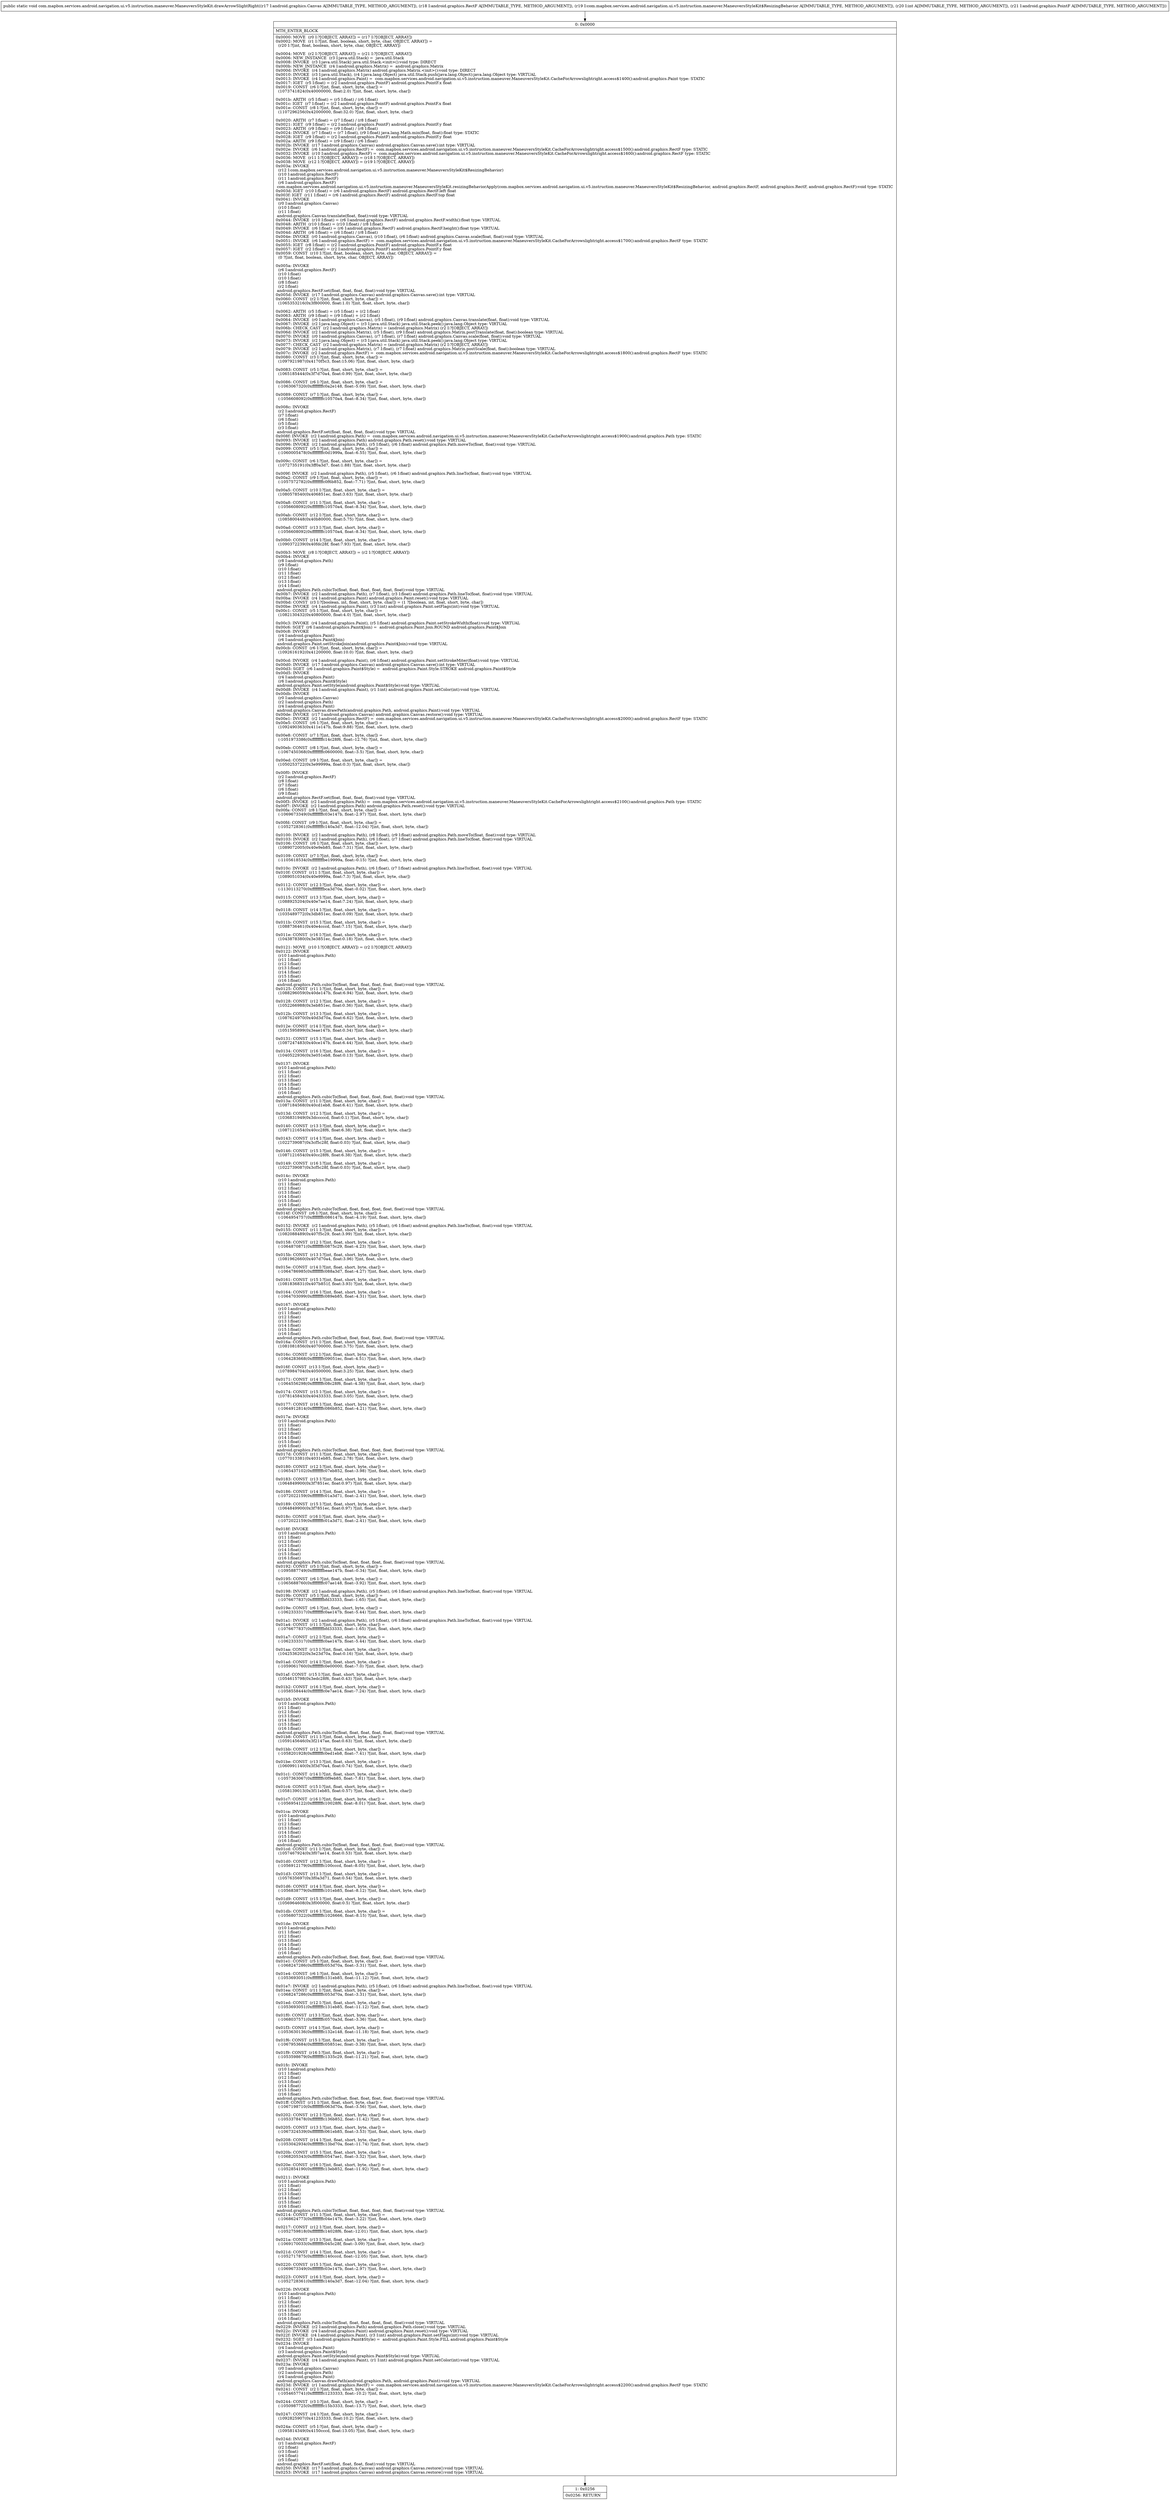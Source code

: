 digraph "CFG forcom.mapbox.services.android.navigation.ui.v5.instruction.maneuver.ManeuversStyleKit.drawArrowSlightRight(Landroid\/graphics\/Canvas;Landroid\/graphics\/RectF;Lcom\/mapbox\/services\/android\/navigation\/ui\/v5\/instruction\/maneuver\/ManeuversStyleKit$ResizingBehavior;ILandroid\/graphics\/PointF;)V" {
Node_0 [shape=record,label="{0\:\ 0x0000|MTH_ENTER_BLOCK\l|0x0000: MOVE  (r0 I:?[OBJECT, ARRAY]) = (r17 I:?[OBJECT, ARRAY]) \l0x0002: MOVE  (r1 I:?[int, float, boolean, short, byte, char, OBJECT, ARRAY]) = \l  (r20 I:?[int, float, boolean, short, byte, char, OBJECT, ARRAY])\l \l0x0004: MOVE  (r2 I:?[OBJECT, ARRAY]) = (r21 I:?[OBJECT, ARRAY]) \l0x0006: NEW_INSTANCE  (r3 I:java.util.Stack) =  java.util.Stack \l0x0008: INVOKE  (r3 I:java.util.Stack) java.util.Stack.\<init\>():void type: DIRECT \l0x000b: NEW_INSTANCE  (r4 I:android.graphics.Matrix) =  android.graphics.Matrix \l0x000d: INVOKE  (r4 I:android.graphics.Matrix) android.graphics.Matrix.\<init\>():void type: DIRECT \l0x0010: INVOKE  (r3 I:java.util.Stack), (r4 I:java.lang.Object) java.util.Stack.push(java.lang.Object):java.lang.Object type: VIRTUAL \l0x0013: INVOKE  (r4 I:android.graphics.Paint) =  com.mapbox.services.android.navigation.ui.v5.instruction.maneuver.ManeuversStyleKit.CacheForArrowslightright.access$1400():android.graphics.Paint type: STATIC \l0x0017: IGET  (r5 I:float) = (r2 I:android.graphics.PointF) android.graphics.PointF.x float \l0x0019: CONST  (r6 I:?[int, float, short, byte, char]) = \l  (1073741824(0x40000000, float:2.0) ?[int, float, short, byte, char])\l \l0x001b: ARITH  (r5 I:float) = (r5 I:float) \/ (r6 I:float) \l0x001c: IGET  (r7 I:float) = (r2 I:android.graphics.PointF) android.graphics.PointF.x float \l0x001e: CONST  (r8 I:?[int, float, short, byte, char]) = \l  (1107296256(0x42000000, float:32.0) ?[int, float, short, byte, char])\l \l0x0020: ARITH  (r7 I:float) = (r7 I:float) \/ (r8 I:float) \l0x0021: IGET  (r9 I:float) = (r2 I:android.graphics.PointF) android.graphics.PointF.y float \l0x0023: ARITH  (r9 I:float) = (r9 I:float) \/ (r8 I:float) \l0x0024: INVOKE  (r7 I:float) = (r7 I:float), (r9 I:float) java.lang.Math.min(float, float):float type: STATIC \l0x0028: IGET  (r9 I:float) = (r2 I:android.graphics.PointF) android.graphics.PointF.y float \l0x002a: ARITH  (r9 I:float) = (r9 I:float) \/ (r6 I:float) \l0x002b: INVOKE  (r17 I:android.graphics.Canvas) android.graphics.Canvas.save():int type: VIRTUAL \l0x002e: INVOKE  (r6 I:android.graphics.RectF) =  com.mapbox.services.android.navigation.ui.v5.instruction.maneuver.ManeuversStyleKit.CacheForArrowslightright.access$1500():android.graphics.RectF type: STATIC \l0x0032: INVOKE  (r10 I:android.graphics.RectF) =  com.mapbox.services.android.navigation.ui.v5.instruction.maneuver.ManeuversStyleKit.CacheForArrowslightright.access$1600():android.graphics.RectF type: STATIC \l0x0036: MOVE  (r11 I:?[OBJECT, ARRAY]) = (r18 I:?[OBJECT, ARRAY]) \l0x0038: MOVE  (r12 I:?[OBJECT, ARRAY]) = (r19 I:?[OBJECT, ARRAY]) \l0x003a: INVOKE  \l  (r12 I:com.mapbox.services.android.navigation.ui.v5.instruction.maneuver.ManeuversStyleKit$ResizingBehavior)\l  (r10 I:android.graphics.RectF)\l  (r11 I:android.graphics.RectF)\l  (r6 I:android.graphics.RectF)\l com.mapbox.services.android.navigation.ui.v5.instruction.maneuver.ManeuversStyleKit.resizingBehaviorApply(com.mapbox.services.android.navigation.ui.v5.instruction.maneuver.ManeuversStyleKit$ResizingBehavior, android.graphics.RectF, android.graphics.RectF, android.graphics.RectF):void type: STATIC \l0x003d: IGET  (r10 I:float) = (r6 I:android.graphics.RectF) android.graphics.RectF.left float \l0x003f: IGET  (r11 I:float) = (r6 I:android.graphics.RectF) android.graphics.RectF.top float \l0x0041: INVOKE  \l  (r0 I:android.graphics.Canvas)\l  (r10 I:float)\l  (r11 I:float)\l android.graphics.Canvas.translate(float, float):void type: VIRTUAL \l0x0044: INVOKE  (r10 I:float) = (r6 I:android.graphics.RectF) android.graphics.RectF.width():float type: VIRTUAL \l0x0048: ARITH  (r10 I:float) = (r10 I:float) \/ (r8 I:float) \l0x0049: INVOKE  (r6 I:float) = (r6 I:android.graphics.RectF) android.graphics.RectF.height():float type: VIRTUAL \l0x004d: ARITH  (r6 I:float) = (r6 I:float) \/ (r8 I:float) \l0x004e: INVOKE  (r0 I:android.graphics.Canvas), (r10 I:float), (r6 I:float) android.graphics.Canvas.scale(float, float):void type: VIRTUAL \l0x0051: INVOKE  (r6 I:android.graphics.RectF) =  com.mapbox.services.android.navigation.ui.v5.instruction.maneuver.ManeuversStyleKit.CacheForArrowslightright.access$1700():android.graphics.RectF type: STATIC \l0x0055: IGET  (r8 I:float) = (r2 I:android.graphics.PointF) android.graphics.PointF.x float \l0x0057: IGET  (r2 I:float) = (r2 I:android.graphics.PointF) android.graphics.PointF.y float \l0x0059: CONST  (r10 I:?[int, float, boolean, short, byte, char, OBJECT, ARRAY]) = \l  (0 ?[int, float, boolean, short, byte, char, OBJECT, ARRAY])\l \l0x005a: INVOKE  \l  (r6 I:android.graphics.RectF)\l  (r10 I:float)\l  (r10 I:float)\l  (r8 I:float)\l  (r2 I:float)\l android.graphics.RectF.set(float, float, float, float):void type: VIRTUAL \l0x005d: INVOKE  (r17 I:android.graphics.Canvas) android.graphics.Canvas.save():int type: VIRTUAL \l0x0060: CONST  (r2 I:?[int, float, short, byte, char]) = \l  (1065353216(0x3f800000, float:1.0) ?[int, float, short, byte, char])\l \l0x0062: ARITH  (r5 I:float) = (r5 I:float) + (r2 I:float) \l0x0063: ARITH  (r9 I:float) = (r9 I:float) + (r2 I:float) \l0x0064: INVOKE  (r0 I:android.graphics.Canvas), (r5 I:float), (r9 I:float) android.graphics.Canvas.translate(float, float):void type: VIRTUAL \l0x0067: INVOKE  (r2 I:java.lang.Object) = (r3 I:java.util.Stack) java.util.Stack.peek():java.lang.Object type: VIRTUAL \l0x006b: CHECK_CAST  (r2 I:android.graphics.Matrix) = (android.graphics.Matrix) (r2 I:?[OBJECT, ARRAY]) \l0x006d: INVOKE  (r2 I:android.graphics.Matrix), (r5 I:float), (r9 I:float) android.graphics.Matrix.postTranslate(float, float):boolean type: VIRTUAL \l0x0070: INVOKE  (r0 I:android.graphics.Canvas), (r7 I:float), (r7 I:float) android.graphics.Canvas.scale(float, float):void type: VIRTUAL \l0x0073: INVOKE  (r2 I:java.lang.Object) = (r3 I:java.util.Stack) java.util.Stack.peek():java.lang.Object type: VIRTUAL \l0x0077: CHECK_CAST  (r2 I:android.graphics.Matrix) = (android.graphics.Matrix) (r2 I:?[OBJECT, ARRAY]) \l0x0079: INVOKE  (r2 I:android.graphics.Matrix), (r7 I:float), (r7 I:float) android.graphics.Matrix.postScale(float, float):boolean type: VIRTUAL \l0x007c: INVOKE  (r2 I:android.graphics.RectF) =  com.mapbox.services.android.navigation.ui.v5.instruction.maneuver.ManeuversStyleKit.CacheForArrowslightright.access$1800():android.graphics.RectF type: STATIC \l0x0080: CONST  (r3 I:?[int, float, short, byte, char]) = \l  (1097921987(0x4170f5c3, float:15.06) ?[int, float, short, byte, char])\l \l0x0083: CONST  (r5 I:?[int, float, short, byte, char]) = \l  (1065185444(0x3f7d70a4, float:0.99) ?[int, float, short, byte, char])\l \l0x0086: CONST  (r6 I:?[int, float, short, byte, char]) = \l  (\-1063067320(0xffffffffc0a2e148, float:\-5.09) ?[int, float, short, byte, char])\l \l0x0089: CONST  (r7 I:?[int, float, short, byte, char]) = \l  (\-1056608092(0xffffffffc10570a4, float:\-8.34) ?[int, float, short, byte, char])\l \l0x008c: INVOKE  \l  (r2 I:android.graphics.RectF)\l  (r7 I:float)\l  (r6 I:float)\l  (r5 I:float)\l  (r3 I:float)\l android.graphics.RectF.set(float, float, float, float):void type: VIRTUAL \l0x008f: INVOKE  (r2 I:android.graphics.Path) =  com.mapbox.services.android.navigation.ui.v5.instruction.maneuver.ManeuversStyleKit.CacheForArrowslightright.access$1900():android.graphics.Path type: STATIC \l0x0093: INVOKE  (r2 I:android.graphics.Path) android.graphics.Path.reset():void type: VIRTUAL \l0x0096: INVOKE  (r2 I:android.graphics.Path), (r5 I:float), (r6 I:float) android.graphics.Path.moveTo(float, float):void type: VIRTUAL \l0x0099: CONST  (r5 I:?[int, float, short, byte, char]) = \l  (\-1060005478(0xffffffffc0d1999a, float:\-6.55) ?[int, float, short, byte, char])\l \l0x009c: CONST  (r6 I:?[int, float, short, byte, char]) = \l  (1072735191(0x3ff0a3d7, float:1.88) ?[int, float, short, byte, char])\l \l0x009f: INVOKE  (r2 I:android.graphics.Path), (r5 I:float), (r6 I:float) android.graphics.Path.lineTo(float, float):void type: VIRTUAL \l0x00a2: CONST  (r9 I:?[int, float, short, byte, char]) = \l  (\-1057572782(0xffffffffc0f6b852, float:\-7.71) ?[int, float, short, byte, char])\l \l0x00a5: CONST  (r10 I:?[int, float, short, byte, char]) = \l  (1080578540(0x406851ec, float:3.63) ?[int, float, short, byte, char])\l \l0x00a8: CONST  (r11 I:?[int, float, short, byte, char]) = \l  (\-1056608092(0xffffffffc10570a4, float:\-8.34) ?[int, float, short, byte, char])\l \l0x00ab: CONST  (r12 I:?[int, float, short, byte, char]) = \l  (1085800448(0x40b80000, float:5.75) ?[int, float, short, byte, char])\l \l0x00ad: CONST  (r13 I:?[int, float, short, byte, char]) = \l  (\-1056608092(0xffffffffc10570a4, float:\-8.34) ?[int, float, short, byte, char])\l \l0x00b0: CONST  (r14 I:?[int, float, short, byte, char]) = \l  (1090372239(0x40fdc28f, float:7.93) ?[int, float, short, byte, char])\l \l0x00b3: MOVE  (r8 I:?[OBJECT, ARRAY]) = (r2 I:?[OBJECT, ARRAY]) \l0x00b4: INVOKE  \l  (r8 I:android.graphics.Path)\l  (r9 I:float)\l  (r10 I:float)\l  (r11 I:float)\l  (r12 I:float)\l  (r13 I:float)\l  (r14 I:float)\l android.graphics.Path.cubicTo(float, float, float, float, float, float):void type: VIRTUAL \l0x00b7: INVOKE  (r2 I:android.graphics.Path), (r7 I:float), (r3 I:float) android.graphics.Path.lineTo(float, float):void type: VIRTUAL \l0x00ba: INVOKE  (r4 I:android.graphics.Paint) android.graphics.Paint.reset():void type: VIRTUAL \l0x00bd: CONST  (r3 I:?[boolean, int, float, short, byte, char]) = (1 ?[boolean, int, float, short, byte, char]) \l0x00be: INVOKE  (r4 I:android.graphics.Paint), (r3 I:int) android.graphics.Paint.setFlags(int):void type: VIRTUAL \l0x00c1: CONST  (r5 I:?[int, float, short, byte, char]) = \l  (1082130432(0x40800000, float:4.0) ?[int, float, short, byte, char])\l \l0x00c3: INVOKE  (r4 I:android.graphics.Paint), (r5 I:float) android.graphics.Paint.setStrokeWidth(float):void type: VIRTUAL \l0x00c6: SGET  (r6 I:android.graphics.Paint$Join) =  android.graphics.Paint.Join.ROUND android.graphics.Paint$Join \l0x00c8: INVOKE  \l  (r4 I:android.graphics.Paint)\l  (r6 I:android.graphics.Paint$Join)\l android.graphics.Paint.setStrokeJoin(android.graphics.Paint$Join):void type: VIRTUAL \l0x00cb: CONST  (r6 I:?[int, float, short, byte, char]) = \l  (1092616192(0x41200000, float:10.0) ?[int, float, short, byte, char])\l \l0x00cd: INVOKE  (r4 I:android.graphics.Paint), (r6 I:float) android.graphics.Paint.setStrokeMiter(float):void type: VIRTUAL \l0x00d0: INVOKE  (r17 I:android.graphics.Canvas) android.graphics.Canvas.save():int type: VIRTUAL \l0x00d3: SGET  (r6 I:android.graphics.Paint$Style) =  android.graphics.Paint.Style.STROKE android.graphics.Paint$Style \l0x00d5: INVOKE  \l  (r4 I:android.graphics.Paint)\l  (r6 I:android.graphics.Paint$Style)\l android.graphics.Paint.setStyle(android.graphics.Paint$Style):void type: VIRTUAL \l0x00d8: INVOKE  (r4 I:android.graphics.Paint), (r1 I:int) android.graphics.Paint.setColor(int):void type: VIRTUAL \l0x00db: INVOKE  \l  (r0 I:android.graphics.Canvas)\l  (r2 I:android.graphics.Path)\l  (r4 I:android.graphics.Paint)\l android.graphics.Canvas.drawPath(android.graphics.Path, android.graphics.Paint):void type: VIRTUAL \l0x00de: INVOKE  (r17 I:android.graphics.Canvas) android.graphics.Canvas.restore():void type: VIRTUAL \l0x00e1: INVOKE  (r2 I:android.graphics.RectF) =  com.mapbox.services.android.navigation.ui.v5.instruction.maneuver.ManeuversStyleKit.CacheForArrowslightright.access$2000():android.graphics.RectF type: STATIC \l0x00e5: CONST  (r6 I:?[int, float, short, byte, char]) = \l  (1092490363(0x411e147b, float:9.88) ?[int, float, short, byte, char])\l \l0x00e8: CONST  (r7 I:?[int, float, short, byte, char]) = \l  (\-1051973386(0xffffffffc14c28f6, float:\-12.76) ?[int, float, short, byte, char])\l \l0x00eb: CONST  (r8 I:?[int, float, short, byte, char]) = \l  (\-1067450368(0xffffffffc0600000, float:\-3.5) ?[int, float, short, byte, char])\l \l0x00ed: CONST  (r9 I:?[int, float, short, byte, char]) = \l  (1050253722(0x3e99999a, float:0.3) ?[int, float, short, byte, char])\l \l0x00f0: INVOKE  \l  (r2 I:android.graphics.RectF)\l  (r8 I:float)\l  (r7 I:float)\l  (r6 I:float)\l  (r9 I:float)\l android.graphics.RectF.set(float, float, float, float):void type: VIRTUAL \l0x00f3: INVOKE  (r2 I:android.graphics.Path) =  com.mapbox.services.android.navigation.ui.v5.instruction.maneuver.ManeuversStyleKit.CacheForArrowslightright.access$2100():android.graphics.Path type: STATIC \l0x00f7: INVOKE  (r2 I:android.graphics.Path) android.graphics.Path.reset():void type: VIRTUAL \l0x00fa: CONST  (r8 I:?[int, float, short, byte, char]) = \l  (\-1069673349(0xffffffffc03e147b, float:\-2.97) ?[int, float, short, byte, char])\l \l0x00fd: CONST  (r9 I:?[int, float, short, byte, char]) = \l  (\-1052728361(0xffffffffc140a3d7, float:\-12.04) ?[int, float, short, byte, char])\l \l0x0100: INVOKE  (r2 I:android.graphics.Path), (r8 I:float), (r9 I:float) android.graphics.Path.moveTo(float, float):void type: VIRTUAL \l0x0103: INVOKE  (r2 I:android.graphics.Path), (r6 I:float), (r7 I:float) android.graphics.Path.lineTo(float, float):void type: VIRTUAL \l0x0106: CONST  (r6 I:?[int, float, short, byte, char]) = \l  (1089072005(0x40e9eb85, float:7.31) ?[int, float, short, byte, char])\l \l0x0109: CONST  (r7 I:?[int, float, short, byte, char]) = \l  (\-1105618534(0xffffffffbe19999a, float:\-0.15) ?[int, float, short, byte, char])\l \l0x010c: INVOKE  (r2 I:android.graphics.Path), (r6 I:float), (r7 I:float) android.graphics.Path.lineTo(float, float):void type: VIRTUAL \l0x010f: CONST  (r11 I:?[int, float, short, byte, char]) = \l  (1089051034(0x40e9999a, float:7.3) ?[int, float, short, byte, char])\l \l0x0112: CONST  (r12 I:?[int, float, short, byte, char]) = \l  (\-1130113270(0xffffffffbca3d70a, float:\-0.02) ?[int, float, short, byte, char])\l \l0x0115: CONST  (r13 I:?[int, float, short, byte, char]) = \l  (1088925204(0x40e7ae14, float:7.24) ?[int, float, short, byte, char])\l \l0x0118: CONST  (r14 I:?[int, float, short, byte, char]) = \l  (1035489772(0x3db851ec, float:0.09) ?[int, float, short, byte, char])\l \l0x011b: CONST  (r15 I:?[int, float, short, byte, char]) = \l  (1088736461(0x40e4cccd, float:7.15) ?[int, float, short, byte, char])\l \l0x011e: CONST  (r16 I:?[int, float, short, byte, char]) = \l  (1043878380(0x3e3851ec, float:0.18) ?[int, float, short, byte, char])\l \l0x0121: MOVE  (r10 I:?[OBJECT, ARRAY]) = (r2 I:?[OBJECT, ARRAY]) \l0x0122: INVOKE  \l  (r10 I:android.graphics.Path)\l  (r11 I:float)\l  (r12 I:float)\l  (r13 I:float)\l  (r14 I:float)\l  (r15 I:float)\l  (r16 I:float)\l android.graphics.Path.cubicTo(float, float, float, float, float, float):void type: VIRTUAL \l0x0125: CONST  (r11 I:?[int, float, short, byte, char]) = \l  (1088296059(0x40de147b, float:6.94) ?[int, float, short, byte, char])\l \l0x0128: CONST  (r12 I:?[int, float, short, byte, char]) = \l  (1052266988(0x3eb851ec, float:0.36) ?[int, float, short, byte, char])\l \l0x012b: CONST  (r13 I:?[int, float, short, byte, char]) = \l  (1087624970(0x40d3d70a, float:6.62) ?[int, float, short, byte, char])\l \l0x012e: CONST  (r14 I:?[int, float, short, byte, char]) = \l  (1051595899(0x3eae147b, float:0.34) ?[int, float, short, byte, char])\l \l0x0131: CONST  (r15 I:?[int, float, short, byte, char]) = \l  (1087247483(0x40ce147b, float:6.44) ?[int, float, short, byte, char])\l \l0x0134: CONST  (r16 I:?[int, float, short, byte, char]) = \l  (1040522936(0x3e051eb8, float:0.13) ?[int, float, short, byte, char])\l \l0x0137: INVOKE  \l  (r10 I:android.graphics.Path)\l  (r11 I:float)\l  (r12 I:float)\l  (r13 I:float)\l  (r14 I:float)\l  (r15 I:float)\l  (r16 I:float)\l android.graphics.Path.cubicTo(float, float, float, float, float, float):void type: VIRTUAL \l0x013a: CONST  (r11 I:?[int, float, short, byte, char]) = \l  (1087184568(0x40cd1eb8, float:6.41) ?[int, float, short, byte, char])\l \l0x013d: CONST  (r12 I:?[int, float, short, byte, char]) = \l  (1036831949(0x3dcccccd, float:0.1) ?[int, float, short, byte, char])\l \l0x0140: CONST  (r13 I:?[int, float, short, byte, char]) = \l  (1087121654(0x40cc28f6, float:6.38) ?[int, float, short, byte, char])\l \l0x0143: CONST  (r14 I:?[int, float, short, byte, char]) = \l  (1022739087(0x3cf5c28f, float:0.03) ?[int, float, short, byte, char])\l \l0x0146: CONST  (r15 I:?[int, float, short, byte, char]) = \l  (1087121654(0x40cc28f6, float:6.38) ?[int, float, short, byte, char])\l \l0x0149: CONST  (r16 I:?[int, float, short, byte, char]) = \l  (1022739087(0x3cf5c28f, float:0.03) ?[int, float, short, byte, char])\l \l0x014c: INVOKE  \l  (r10 I:android.graphics.Path)\l  (r11 I:float)\l  (r12 I:float)\l  (r13 I:float)\l  (r14 I:float)\l  (r15 I:float)\l  (r16 I:float)\l android.graphics.Path.cubicTo(float, float, float, float, float, float):void type: VIRTUAL \l0x014f: CONST  (r6 I:?[int, float, short, byte, char]) = \l  (\-1064954757(0xffffffffc086147b, float:\-4.19) ?[int, float, short, byte, char])\l \l0x0152: INVOKE  (r2 I:android.graphics.Path), (r5 I:float), (r6 I:float) android.graphics.Path.lineTo(float, float):void type: VIRTUAL \l0x0155: CONST  (r11 I:?[int, float, short, byte, char]) = \l  (1082088489(0x407f5c29, float:3.99) ?[int, float, short, byte, char])\l \l0x0158: CONST  (r12 I:?[int, float, short, byte, char]) = \l  (\-1064870871(0xffffffffc0875c29, float:\-4.23) ?[int, float, short, byte, char])\l \l0x015b: CONST  (r13 I:?[int, float, short, byte, char]) = \l  (1081962660(0x407d70a4, float:3.96) ?[int, float, short, byte, char])\l \l0x015e: CONST  (r14 I:?[int, float, short, byte, char]) = \l  (\-1064786985(0xffffffffc088a3d7, float:\-4.27) ?[int, float, short, byte, char])\l \l0x0161: CONST  (r15 I:?[int, float, short, byte, char]) = \l  (1081836831(0x407b851f, float:3.93) ?[int, float, short, byte, char])\l \l0x0164: CONST  (r16 I:?[int, float, short, byte, char]) = \l  (\-1064703099(0xffffffffc089eb85, float:\-4.31) ?[int, float, short, byte, char])\l \l0x0167: INVOKE  \l  (r10 I:android.graphics.Path)\l  (r11 I:float)\l  (r12 I:float)\l  (r13 I:float)\l  (r14 I:float)\l  (r15 I:float)\l  (r16 I:float)\l android.graphics.Path.cubicTo(float, float, float, float, float, float):void type: VIRTUAL \l0x016a: CONST  (r11 I:?[int, float, short, byte, char]) = \l  (1081081856(0x40700000, float:3.75) ?[int, float, short, byte, char])\l \l0x016c: CONST  (r12 I:?[int, float, short, byte, char]) = \l  (\-1064283668(0xffffffffc09051ec, float:\-4.51) ?[int, float, short, byte, char])\l \l0x016f: CONST  (r13 I:?[int, float, short, byte, char]) = \l  (1078984704(0x40500000, float:3.25) ?[int, float, short, byte, char])\l \l0x0171: CONST  (r14 I:?[int, float, short, byte, char]) = \l  (\-1064556298(0xffffffffc08c28f6, float:\-4.38) ?[int, float, short, byte, char])\l \l0x0174: CONST  (r15 I:?[int, float, short, byte, char]) = \l  (1078145843(0x40433333, float:3.05) ?[int, float, short, byte, char])\l \l0x0177: CONST  (r16 I:?[int, float, short, byte, char]) = \l  (\-1064912814(0xffffffffc086b852, float:\-4.21) ?[int, float, short, byte, char])\l \l0x017a: INVOKE  \l  (r10 I:android.graphics.Path)\l  (r11 I:float)\l  (r12 I:float)\l  (r13 I:float)\l  (r14 I:float)\l  (r15 I:float)\l  (r16 I:float)\l android.graphics.Path.cubicTo(float, float, float, float, float, float):void type: VIRTUAL \l0x017d: CONST  (r11 I:?[int, float, short, byte, char]) = \l  (1077013381(0x4031eb85, float:2.78) ?[int, float, short, byte, char])\l \l0x0180: CONST  (r12 I:?[int, float, short, byte, char]) = \l  (\-1065437102(0xffffffffc07eb852, float:\-3.98) ?[int, float, short, byte, char])\l \l0x0183: CONST  (r13 I:?[int, float, short, byte, char]) = \l  (1064849900(0x3f7851ec, float:0.97) ?[int, float, short, byte, char])\l \l0x0186: CONST  (r14 I:?[int, float, short, byte, char]) = \l  (\-1072022159(0xffffffffc01a3d71, float:\-2.41) ?[int, float, short, byte, char])\l \l0x0189: CONST  (r15 I:?[int, float, short, byte, char]) = \l  (1064849900(0x3f7851ec, float:0.97) ?[int, float, short, byte, char])\l \l0x018c: CONST  (r16 I:?[int, float, short, byte, char]) = \l  (\-1072022159(0xffffffffc01a3d71, float:\-2.41) ?[int, float, short, byte, char])\l \l0x018f: INVOKE  \l  (r10 I:android.graphics.Path)\l  (r11 I:float)\l  (r12 I:float)\l  (r13 I:float)\l  (r14 I:float)\l  (r15 I:float)\l  (r16 I:float)\l android.graphics.Path.cubicTo(float, float, float, float, float, float):void type: VIRTUAL \l0x0192: CONST  (r5 I:?[int, float, short, byte, char]) = \l  (\-1095887749(0xffffffffbeae147b, float:\-0.34) ?[int, float, short, byte, char])\l \l0x0195: CONST  (r6 I:?[int, float, short, byte, char]) = \l  (\-1065688760(0xffffffffc07ae148, float:\-3.92) ?[int, float, short, byte, char])\l \l0x0198: INVOKE  (r2 I:android.graphics.Path), (r5 I:float), (r6 I:float) android.graphics.Path.lineTo(float, float):void type: VIRTUAL \l0x019b: CONST  (r5 I:?[int, float, short, byte, char]) = \l  (\-1076677837(0xffffffffbfd33333, float:\-1.65) ?[int, float, short, byte, char])\l \l0x019e: CONST  (r6 I:?[int, float, short, byte, char]) = \l  (\-1062333317(0xffffffffc0ae147b, float:\-5.44) ?[int, float, short, byte, char])\l \l0x01a1: INVOKE  (r2 I:android.graphics.Path), (r5 I:float), (r6 I:float) android.graphics.Path.lineTo(float, float):void type: VIRTUAL \l0x01a4: CONST  (r11 I:?[int, float, short, byte, char]) = \l  (\-1076677837(0xffffffffbfd33333, float:\-1.65) ?[int, float, short, byte, char])\l \l0x01a7: CONST  (r12 I:?[int, float, short, byte, char]) = \l  (\-1062333317(0xffffffffc0ae147b, float:\-5.44) ?[int, float, short, byte, char])\l \l0x01aa: CONST  (r13 I:?[int, float, short, byte, char]) = \l  (1042536202(0x3e23d70a, float:0.16) ?[int, float, short, byte, char])\l \l0x01ad: CONST  (r14 I:?[int, float, short, byte, char]) = \l  (\-1059061760(0xffffffffc0e00000, float:\-7.0) ?[int, float, short, byte, char])\l \l0x01af: CONST  (r15 I:?[int, float, short, byte, char]) = \l  (1054615798(0x3edc28f6, float:0.43) ?[int, float, short, byte, char])\l \l0x01b2: CONST  (r16 I:?[int, float, short, byte, char]) = \l  (\-1058558444(0xffffffffc0e7ae14, float:\-7.24) ?[int, float, short, byte, char])\l \l0x01b5: INVOKE  \l  (r10 I:android.graphics.Path)\l  (r11 I:float)\l  (r12 I:float)\l  (r13 I:float)\l  (r14 I:float)\l  (r15 I:float)\l  (r16 I:float)\l android.graphics.Path.cubicTo(float, float, float, float, float, float):void type: VIRTUAL \l0x01b8: CONST  (r11 I:?[int, float, short, byte, char]) = \l  (1059145646(0x3f2147ae, float:0.63) ?[int, float, short, byte, char])\l \l0x01bb: CONST  (r12 I:?[int, float, short, byte, char]) = \l  (\-1058201928(0xffffffffc0ed1eb8, float:\-7.41) ?[int, float, short, byte, char])\l \l0x01be: CONST  (r13 I:?[int, float, short, byte, char]) = \l  (1060991140(0x3f3d70a4, float:0.74) ?[int, float, short, byte, char])\l \l0x01c1: CONST  (r14 I:?[int, float, short, byte, char]) = \l  (\-1057363067(0xffffffffc0f9eb85, float:\-7.81) ?[int, float, short, byte, char])\l \l0x01c4: CONST  (r15 I:?[int, float, short, byte, char]) = \l  (1058139013(0x3f11eb85, float:0.57) ?[int, float, short, byte, char])\l \l0x01c7: CONST  (r16 I:?[int, float, short, byte, char]) = \l  (\-1056954122(0xffffffffc10028f6, float:\-8.01) ?[int, float, short, byte, char])\l \l0x01ca: INVOKE  \l  (r10 I:android.graphics.Path)\l  (r11 I:float)\l  (r12 I:float)\l  (r13 I:float)\l  (r14 I:float)\l  (r15 I:float)\l  (r16 I:float)\l android.graphics.Path.cubicTo(float, float, float, float, float, float):void type: VIRTUAL \l0x01cd: CONST  (r11 I:?[int, float, short, byte, char]) = \l  (1057467924(0x3f07ae14, float:0.53) ?[int, float, short, byte, char])\l \l0x01d0: CONST  (r12 I:?[int, float, short, byte, char]) = \l  (\-1056912179(0xffffffffc100cccd, float:\-8.05) ?[int, float, short, byte, char])\l \l0x01d3: CONST  (r13 I:?[int, float, short, byte, char]) = \l  (1057635697(0x3f0a3d71, float:0.54) ?[int, float, short, byte, char])\l \l0x01d6: CONST  (r14 I:?[int, float, short, byte, char]) = \l  (\-1056838779(0xffffffffc101eb85, float:\-8.12) ?[int, float, short, byte, char])\l \l0x01d9: CONST  (r15 I:?[int, float, short, byte, char]) = \l  (1056964608(0x3f000000, float:0.5) ?[int, float, short, byte, char])\l \l0x01db: CONST  (r16 I:?[int, float, short, byte, char]) = \l  (\-1056807322(0xffffffffc1026666, float:\-8.15) ?[int, float, short, byte, char])\l \l0x01de: INVOKE  \l  (r10 I:android.graphics.Path)\l  (r11 I:float)\l  (r12 I:float)\l  (r13 I:float)\l  (r14 I:float)\l  (r15 I:float)\l  (r16 I:float)\l android.graphics.Path.cubicTo(float, float, float, float, float, float):void type: VIRTUAL \l0x01e1: CONST  (r5 I:?[int, float, short, byte, char]) = \l  (\-1068247286(0xffffffffc053d70a, float:\-3.31) ?[int, float, short, byte, char])\l \l0x01e4: CONST  (r6 I:?[int, float, short, byte, char]) = \l  (\-1053693051(0xffffffffc131eb85, float:\-11.12) ?[int, float, short, byte, char])\l \l0x01e7: INVOKE  (r2 I:android.graphics.Path), (r5 I:float), (r6 I:float) android.graphics.Path.lineTo(float, float):void type: VIRTUAL \l0x01ea: CONST  (r11 I:?[int, float, short, byte, char]) = \l  (\-1068247286(0xffffffffc053d70a, float:\-3.31) ?[int, float, short, byte, char])\l \l0x01ed: CONST  (r12 I:?[int, float, short, byte, char]) = \l  (\-1053693051(0xffffffffc131eb85, float:\-11.12) ?[int, float, short, byte, char])\l \l0x01f0: CONST  (r13 I:?[int, float, short, byte, char]) = \l  (\-1068037571(0xffffffffc0570a3d, float:\-3.36) ?[int, float, short, byte, char])\l \l0x01f3: CONST  (r14 I:?[int, float, short, byte, char]) = \l  (\-1053630136(0xffffffffc132e148, float:\-11.18) ?[int, float, short, byte, char])\l \l0x01f6: CONST  (r15 I:?[int, float, short, byte, char]) = \l  (\-1067953684(0xffffffffc05851ec, float:\-3.38) ?[int, float, short, byte, char])\l \l0x01f9: CONST  (r16 I:?[int, float, short, byte, char]) = \l  (\-1053598679(0xffffffffc1335c29, float:\-11.21) ?[int, float, short, byte, char])\l \l0x01fc: INVOKE  \l  (r10 I:android.graphics.Path)\l  (r11 I:float)\l  (r12 I:float)\l  (r13 I:float)\l  (r14 I:float)\l  (r15 I:float)\l  (r16 I:float)\l android.graphics.Path.cubicTo(float, float, float, float, float, float):void type: VIRTUAL \l0x01ff: CONST  (r11 I:?[int, float, short, byte, char]) = \l  (\-1067198710(0xffffffffc063d70a, float:\-3.56) ?[int, float, short, byte, char])\l \l0x0202: CONST  (r12 I:?[int, float, short, byte, char]) = \l  (\-1053378478(0xffffffffc136b852, float:\-11.42) ?[int, float, short, byte, char])\l \l0x0205: CONST  (r13 I:?[int, float, short, byte, char]) = \l  (\-1067324539(0xffffffffc061eb85, float:\-3.53) ?[int, float, short, byte, char])\l \l0x0208: CONST  (r14 I:?[int, float, short, byte, char]) = \l  (\-1053042934(0xffffffffc13bd70a, float:\-11.74) ?[int, float, short, byte, char])\l \l0x020b: CONST  (r15 I:?[int, float, short, byte, char]) = \l  (\-1068205343(0xffffffffc0547ae1, float:\-3.32) ?[int, float, short, byte, char])\l \l0x020e: CONST  (r16 I:?[int, float, short, byte, char]) = \l  (\-1052854190(0xffffffffc13eb852, float:\-11.92) ?[int, float, short, byte, char])\l \l0x0211: INVOKE  \l  (r10 I:android.graphics.Path)\l  (r11 I:float)\l  (r12 I:float)\l  (r13 I:float)\l  (r14 I:float)\l  (r15 I:float)\l  (r16 I:float)\l android.graphics.Path.cubicTo(float, float, float, float, float, float):void type: VIRTUAL \l0x0214: CONST  (r11 I:?[int, float, short, byte, char]) = \l  (\-1068624773(0xffffffffc04e147b, float:\-3.22) ?[int, float, short, byte, char])\l \l0x0217: CONST  (r12 I:?[int, float, short, byte, char]) = \l  (\-1052759818(0xffffffffc14028f6, float:\-12.01) ?[int, float, short, byte, char])\l \l0x021a: CONST  (r13 I:?[int, float, short, byte, char]) = \l  (\-1069170033(0xffffffffc045c28f, float:\-3.09) ?[int, float, short, byte, char])\l \l0x021d: CONST  (r14 I:?[int, float, short, byte, char]) = \l  (\-1052717875(0xffffffffc140cccd, float:\-12.05) ?[int, float, short, byte, char])\l \l0x0220: CONST  (r15 I:?[int, float, short, byte, char]) = \l  (\-1069673349(0xffffffffc03e147b, float:\-2.97) ?[int, float, short, byte, char])\l \l0x0223: CONST  (r16 I:?[int, float, short, byte, char]) = \l  (\-1052728361(0xffffffffc140a3d7, float:\-12.04) ?[int, float, short, byte, char])\l \l0x0226: INVOKE  \l  (r10 I:android.graphics.Path)\l  (r11 I:float)\l  (r12 I:float)\l  (r13 I:float)\l  (r14 I:float)\l  (r15 I:float)\l  (r16 I:float)\l android.graphics.Path.cubicTo(float, float, float, float, float, float):void type: VIRTUAL \l0x0229: INVOKE  (r2 I:android.graphics.Path) android.graphics.Path.close():void type: VIRTUAL \l0x022c: INVOKE  (r4 I:android.graphics.Paint) android.graphics.Paint.reset():void type: VIRTUAL \l0x022f: INVOKE  (r4 I:android.graphics.Paint), (r3 I:int) android.graphics.Paint.setFlags(int):void type: VIRTUAL \l0x0232: SGET  (r3 I:android.graphics.Paint$Style) =  android.graphics.Paint.Style.FILL android.graphics.Paint$Style \l0x0234: INVOKE  \l  (r4 I:android.graphics.Paint)\l  (r3 I:android.graphics.Paint$Style)\l android.graphics.Paint.setStyle(android.graphics.Paint$Style):void type: VIRTUAL \l0x0237: INVOKE  (r4 I:android.graphics.Paint), (r1 I:int) android.graphics.Paint.setColor(int):void type: VIRTUAL \l0x023a: INVOKE  \l  (r0 I:android.graphics.Canvas)\l  (r2 I:android.graphics.Path)\l  (r4 I:android.graphics.Paint)\l android.graphics.Canvas.drawPath(android.graphics.Path, android.graphics.Paint):void type: VIRTUAL \l0x023d: INVOKE  (r1 I:android.graphics.RectF) =  com.mapbox.services.android.navigation.ui.v5.instruction.maneuver.ManeuversStyleKit.CacheForArrowslightright.access$2200():android.graphics.RectF type: STATIC \l0x0241: CONST  (r2 I:?[int, float, short, byte, char]) = \l  (\-1054657741(0xffffffffc1233333, float:\-10.2) ?[int, float, short, byte, char])\l \l0x0244: CONST  (r3 I:?[int, float, short, byte, char]) = \l  (\-1050987725(0xffffffffc15b3333, float:\-13.7) ?[int, float, short, byte, char])\l \l0x0247: CONST  (r4 I:?[int, float, short, byte, char]) = \l  (1092825907(0x41233333, float:10.2) ?[int, float, short, byte, char])\l \l0x024a: CONST  (r5 I:?[int, float, short, byte, char]) = \l  (1095814349(0x4150cccd, float:13.05) ?[int, float, short, byte, char])\l \l0x024d: INVOKE  \l  (r1 I:android.graphics.RectF)\l  (r2 I:float)\l  (r3 I:float)\l  (r4 I:float)\l  (r5 I:float)\l android.graphics.RectF.set(float, float, float, float):void type: VIRTUAL \l0x0250: INVOKE  (r17 I:android.graphics.Canvas) android.graphics.Canvas.restore():void type: VIRTUAL \l0x0253: INVOKE  (r17 I:android.graphics.Canvas) android.graphics.Canvas.restore():void type: VIRTUAL \l}"];
Node_1 [shape=record,label="{1\:\ 0x0256|0x0256: RETURN   \l}"];
MethodNode[shape=record,label="{public static void com.mapbox.services.android.navigation.ui.v5.instruction.maneuver.ManeuversStyleKit.drawArrowSlightRight((r17 I:android.graphics.Canvas A[IMMUTABLE_TYPE, METHOD_ARGUMENT]), (r18 I:android.graphics.RectF A[IMMUTABLE_TYPE, METHOD_ARGUMENT]), (r19 I:com.mapbox.services.android.navigation.ui.v5.instruction.maneuver.ManeuversStyleKit$ResizingBehavior A[IMMUTABLE_TYPE, METHOD_ARGUMENT]), (r20 I:int A[IMMUTABLE_TYPE, METHOD_ARGUMENT]), (r21 I:android.graphics.PointF A[IMMUTABLE_TYPE, METHOD_ARGUMENT])) }"];
MethodNode -> Node_0;
Node_0 -> Node_1;
}

